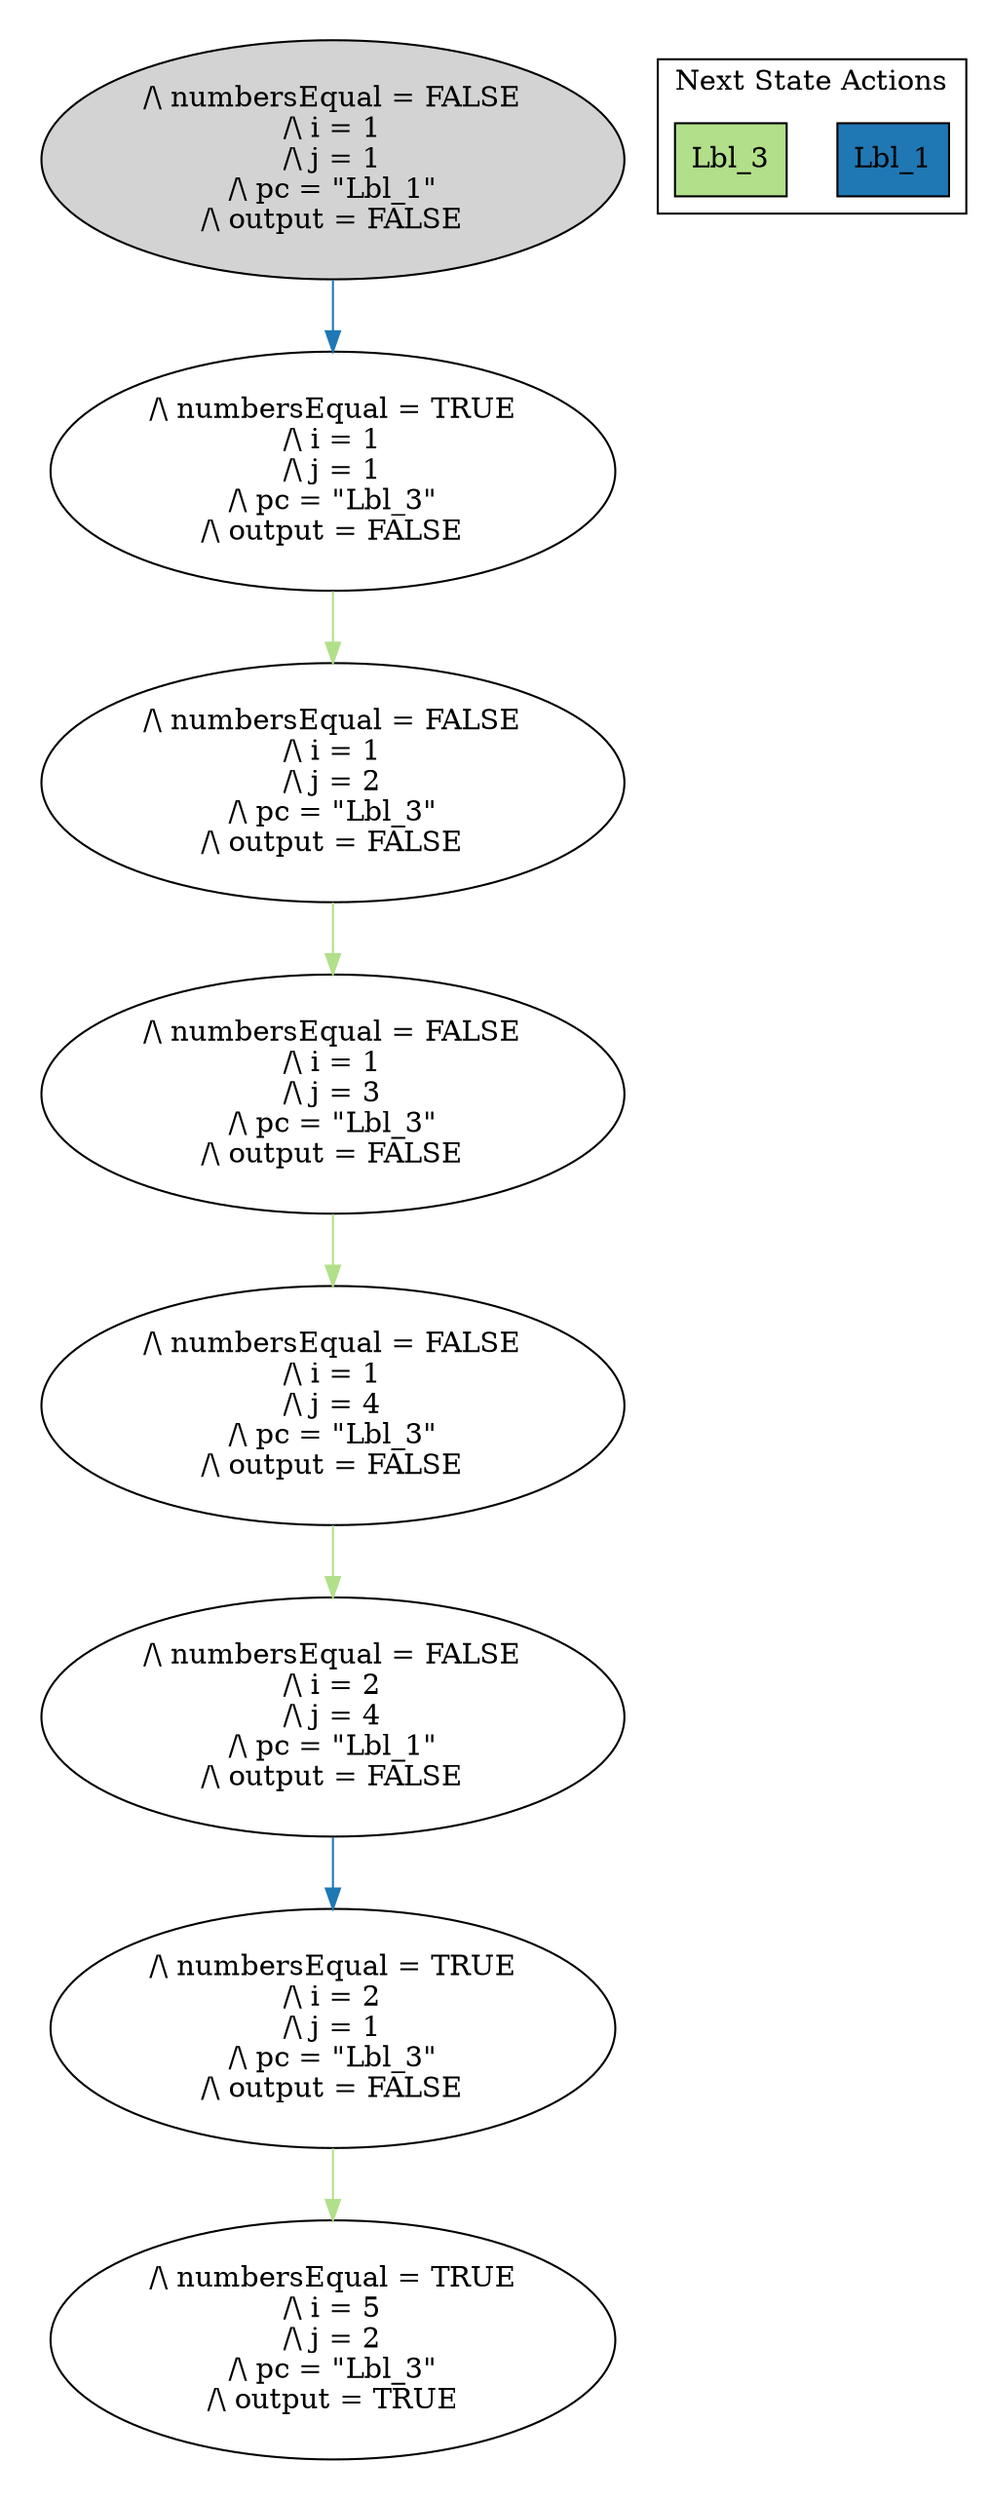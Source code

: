 strict digraph DiskGraph {
edge [colorscheme="paired12"]
nodesep=0.35;
subgraph cluster_graph {
color="white";
9049440913577613612 [label="/\\ numbersEqual = FALSE\n/\\ i = 1\n/\\ j = 1\n/\\ pc = \"Lbl_1\"\n/\\ output = FALSE",style = filled]
9049440913577613612 -> -3760605516918223681 [label="",color="2",fontcolor="2"];
-3760605516918223681 [label="/\\ numbersEqual = TRUE\n/\\ i = 1\n/\\ j = 1\n/\\ pc = \"Lbl_3\"\n/\\ output = FALSE"];
-3760605516918223681 -> 3874670932818027489 [label="",color="3",fontcolor="3"];
3874670932818027489 [label="/\\ numbersEqual = FALSE\n/\\ i = 1\n/\\ j = 2\n/\\ pc = \"Lbl_3\"\n/\\ output = FALSE"];
3874670932818027489 -> -9175655566401416908 [label="",color="3",fontcolor="3"];
-9175655566401416908 [label="/\\ numbersEqual = FALSE\n/\\ i = 1\n/\\ j = 3\n/\\ pc = \"Lbl_3\"\n/\\ output = FALSE"];
-9175655566401416908 -> -8575464371774057766 [label="",color="3",fontcolor="3"];
-8575464371774057766 [label="/\\ numbersEqual = FALSE\n/\\ i = 1\n/\\ j = 4\n/\\ pc = \"Lbl_3\"\n/\\ output = FALSE"];
-8575464371774057766 -> 8710553658799861650 [label="",color="3",fontcolor="3"];
8710553658799861650 [label="/\\ numbersEqual = FALSE\n/\\ i = 2\n/\\ j = 4\n/\\ pc = \"Lbl_1\"\n/\\ output = FALSE"];
8710553658799861650 -> -5910912234648131322 [label="",color="2",fontcolor="2"];
-5910912234648131322 [label="/\\ numbersEqual = TRUE\n/\\ i = 2\n/\\ j = 1\n/\\ pc = \"Lbl_3\"\n/\\ output = FALSE"];
-5910912234648131322 -> -1416904800922724438 [label="",color="3",fontcolor="3"];
-1416904800922724438 [label="/\\ numbersEqual = TRUE\n/\\ i = 5\n/\\ j = 2\n/\\ pc = \"Lbl_3\"\n/\\ output = TRUE"];
{rank = same; 9049440913577613612;}
{rank = same; -3760605516918223681;}
{rank = same; 3874670932818027489;}
{rank = same; -9175655566401416908;}
{rank = same; -8575464371774057766;}
{rank = same; 8710553658799861650;}
{rank = same; -5910912234648131322;}
}
subgraph cluster_legend {graph[style=bold];label = "Next State Actions" style="solid"
node [ labeljust="l",colorscheme="paired12",style=filled,shape=record ]
Lbl_1 [label="Lbl_1",fillcolor=2]
Lbl_3 [label="Lbl_3",fillcolor=3]
}}